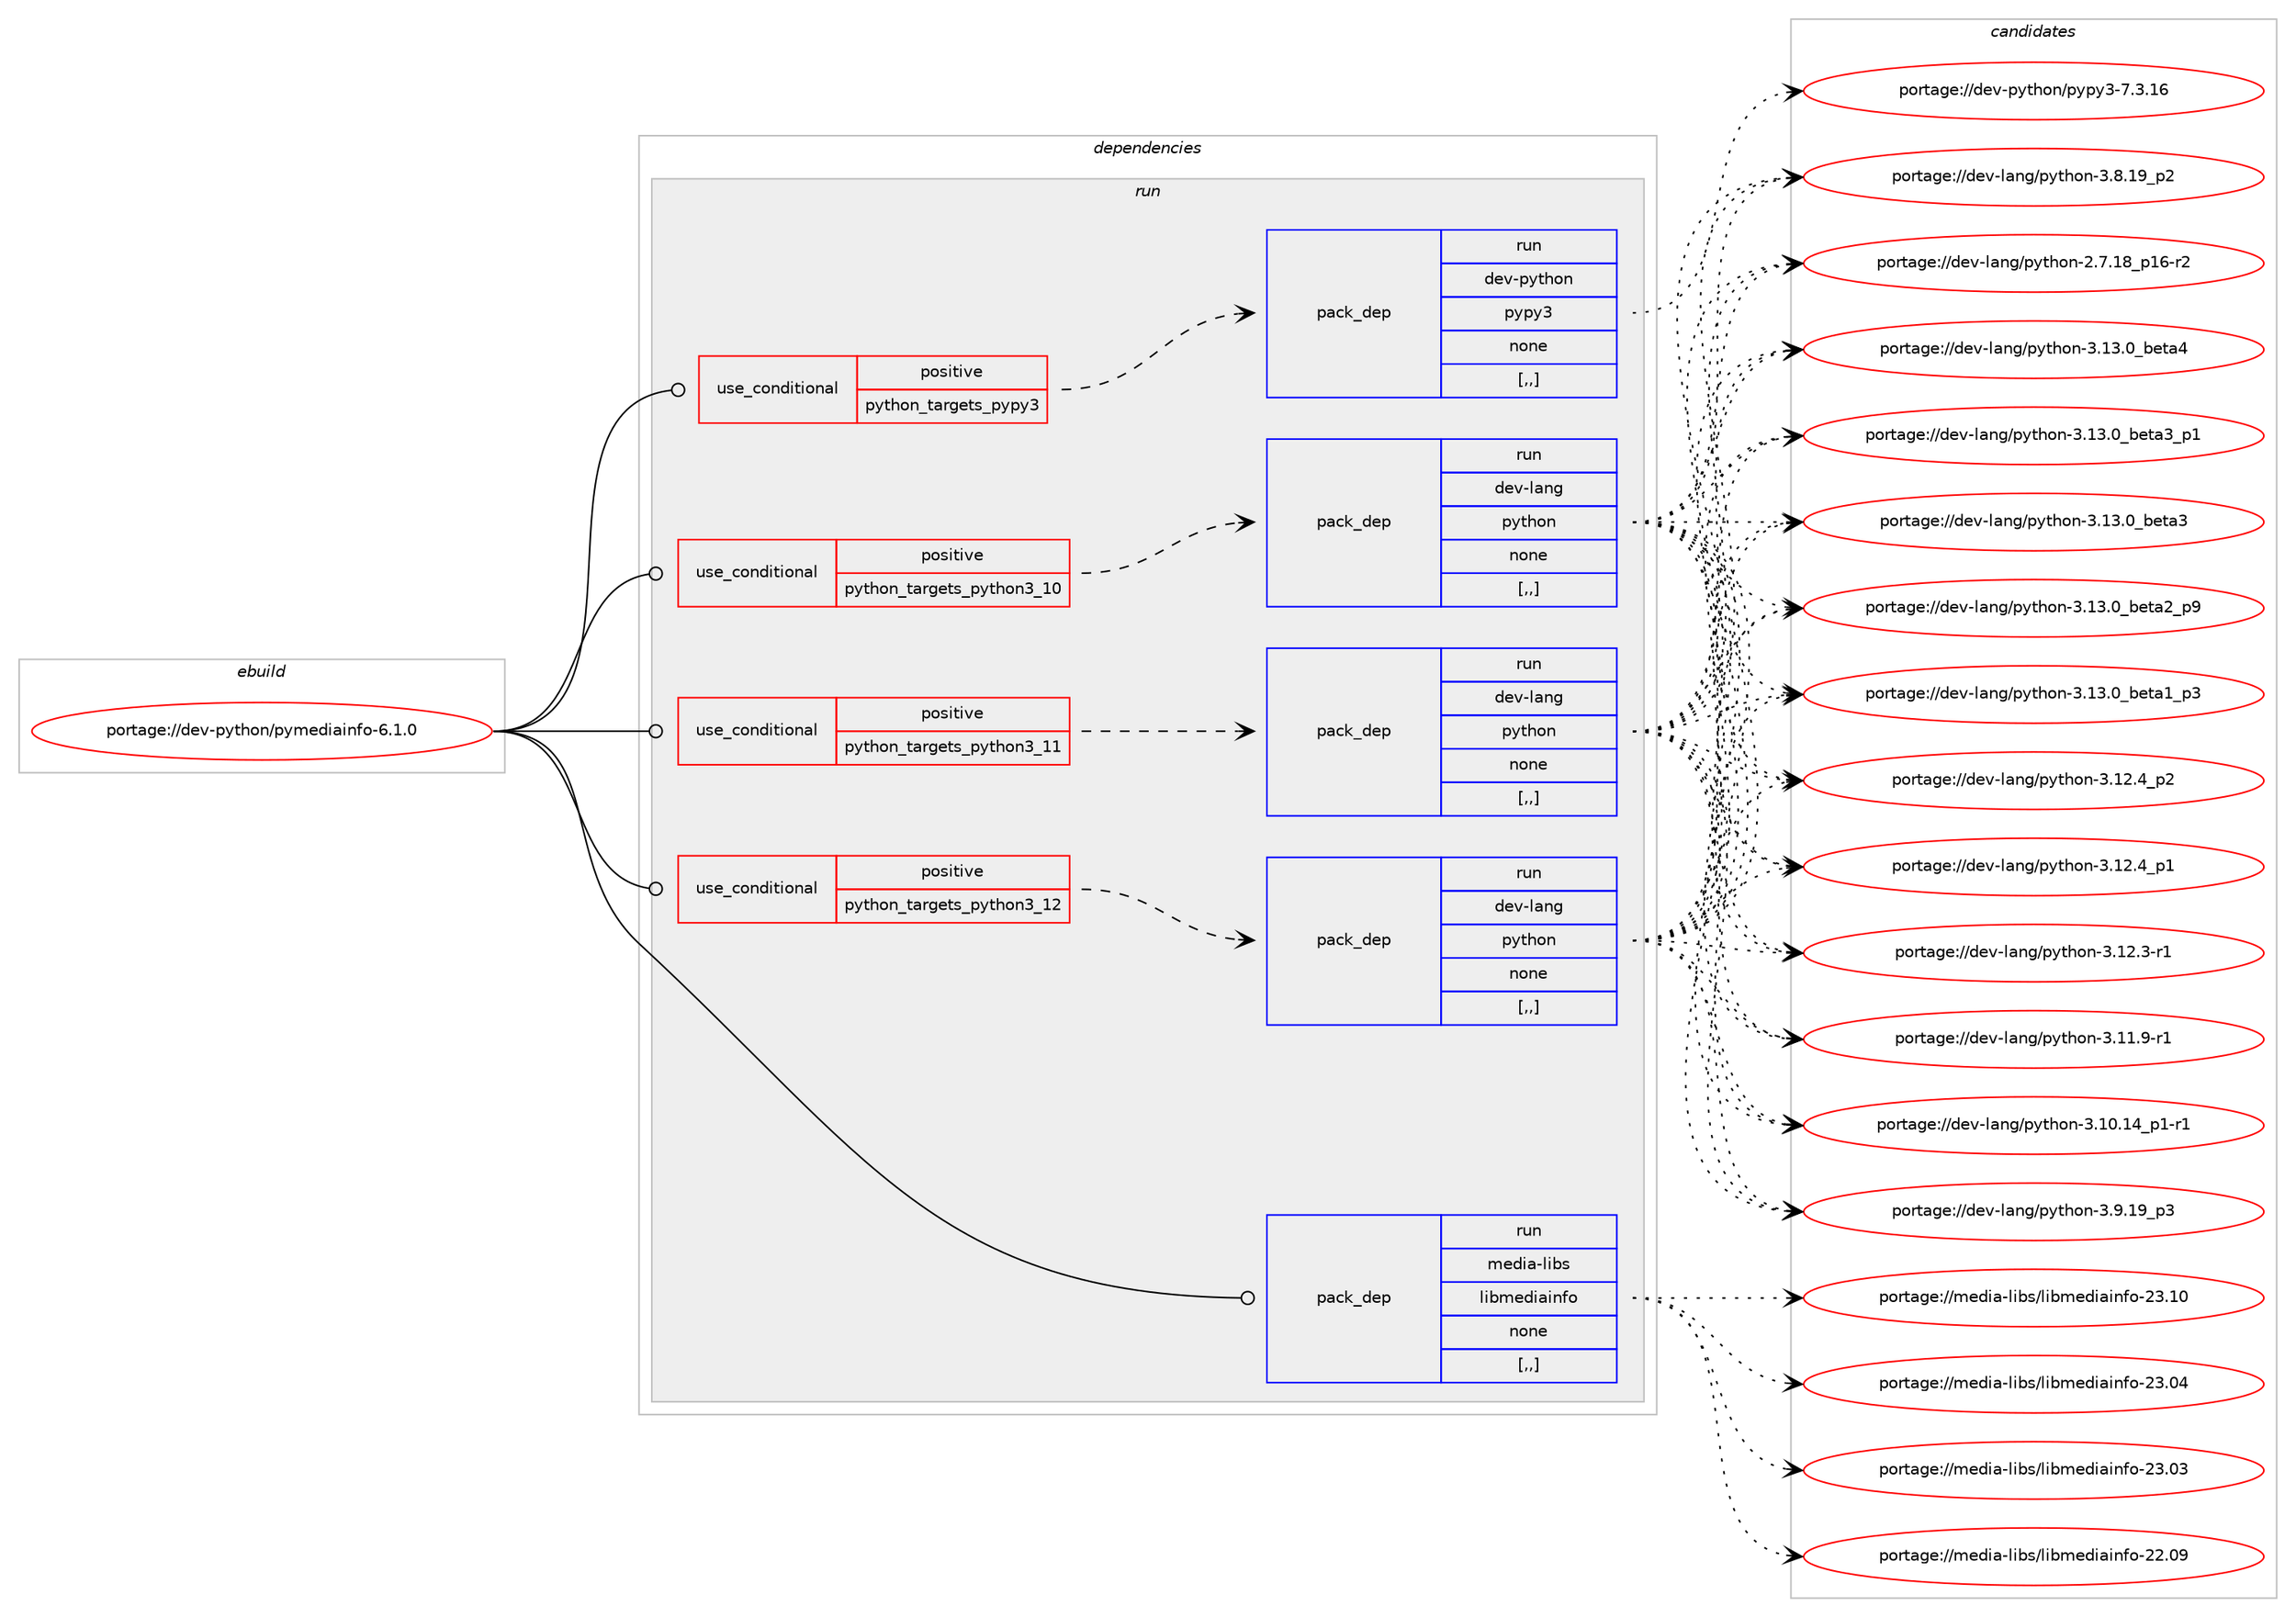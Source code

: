 digraph prolog {

# *************
# Graph options
# *************

newrank=true;
concentrate=true;
compound=true;
graph [rankdir=LR,fontname=Helvetica,fontsize=10,ranksep=1.5];#, ranksep=2.5, nodesep=0.2];
edge  [arrowhead=vee];
node  [fontname=Helvetica,fontsize=10];

# **********
# The ebuild
# **********

subgraph cluster_leftcol {
color=gray;
label=<<i>ebuild</i>>;
id [label="portage://dev-python/pymediainfo-6.1.0", color=red, width=4, href="../dev-python/pymediainfo-6.1.0.svg"];
}

# ****************
# The dependencies
# ****************

subgraph cluster_midcol {
color=gray;
label=<<i>dependencies</i>>;
subgraph cluster_compile {
fillcolor="#eeeeee";
style=filled;
label=<<i>compile</i>>;
}
subgraph cluster_compileandrun {
fillcolor="#eeeeee";
style=filled;
label=<<i>compile and run</i>>;
}
subgraph cluster_run {
fillcolor="#eeeeee";
style=filled;
label=<<i>run</i>>;
subgraph cond37233 {
dependency157478 [label=<<TABLE BORDER="0" CELLBORDER="1" CELLSPACING="0" CELLPADDING="4"><TR><TD ROWSPAN="3" CELLPADDING="10">use_conditional</TD></TR><TR><TD>positive</TD></TR><TR><TD>python_targets_pypy3</TD></TR></TABLE>>, shape=none, color=red];
subgraph pack118988 {
dependency157479 [label=<<TABLE BORDER="0" CELLBORDER="1" CELLSPACING="0" CELLPADDING="4" WIDTH="220"><TR><TD ROWSPAN="6" CELLPADDING="30">pack_dep</TD></TR><TR><TD WIDTH="110">run</TD></TR><TR><TD>dev-python</TD></TR><TR><TD>pypy3</TD></TR><TR><TD>none</TD></TR><TR><TD>[,,]</TD></TR></TABLE>>, shape=none, color=blue];
}
dependency157478:e -> dependency157479:w [weight=20,style="dashed",arrowhead="vee"];
}
id:e -> dependency157478:w [weight=20,style="solid",arrowhead="odot"];
subgraph cond37234 {
dependency157480 [label=<<TABLE BORDER="0" CELLBORDER="1" CELLSPACING="0" CELLPADDING="4"><TR><TD ROWSPAN="3" CELLPADDING="10">use_conditional</TD></TR><TR><TD>positive</TD></TR><TR><TD>python_targets_python3_10</TD></TR></TABLE>>, shape=none, color=red];
subgraph pack118989 {
dependency157481 [label=<<TABLE BORDER="0" CELLBORDER="1" CELLSPACING="0" CELLPADDING="4" WIDTH="220"><TR><TD ROWSPAN="6" CELLPADDING="30">pack_dep</TD></TR><TR><TD WIDTH="110">run</TD></TR><TR><TD>dev-lang</TD></TR><TR><TD>python</TD></TR><TR><TD>none</TD></TR><TR><TD>[,,]</TD></TR></TABLE>>, shape=none, color=blue];
}
dependency157480:e -> dependency157481:w [weight=20,style="dashed",arrowhead="vee"];
}
id:e -> dependency157480:w [weight=20,style="solid",arrowhead="odot"];
subgraph cond37235 {
dependency157482 [label=<<TABLE BORDER="0" CELLBORDER="1" CELLSPACING="0" CELLPADDING="4"><TR><TD ROWSPAN="3" CELLPADDING="10">use_conditional</TD></TR><TR><TD>positive</TD></TR><TR><TD>python_targets_python3_11</TD></TR></TABLE>>, shape=none, color=red];
subgraph pack118990 {
dependency157483 [label=<<TABLE BORDER="0" CELLBORDER="1" CELLSPACING="0" CELLPADDING="4" WIDTH="220"><TR><TD ROWSPAN="6" CELLPADDING="30">pack_dep</TD></TR><TR><TD WIDTH="110">run</TD></TR><TR><TD>dev-lang</TD></TR><TR><TD>python</TD></TR><TR><TD>none</TD></TR><TR><TD>[,,]</TD></TR></TABLE>>, shape=none, color=blue];
}
dependency157482:e -> dependency157483:w [weight=20,style="dashed",arrowhead="vee"];
}
id:e -> dependency157482:w [weight=20,style="solid",arrowhead="odot"];
subgraph cond37236 {
dependency157484 [label=<<TABLE BORDER="0" CELLBORDER="1" CELLSPACING="0" CELLPADDING="4"><TR><TD ROWSPAN="3" CELLPADDING="10">use_conditional</TD></TR><TR><TD>positive</TD></TR><TR><TD>python_targets_python3_12</TD></TR></TABLE>>, shape=none, color=red];
subgraph pack118991 {
dependency157485 [label=<<TABLE BORDER="0" CELLBORDER="1" CELLSPACING="0" CELLPADDING="4" WIDTH="220"><TR><TD ROWSPAN="6" CELLPADDING="30">pack_dep</TD></TR><TR><TD WIDTH="110">run</TD></TR><TR><TD>dev-lang</TD></TR><TR><TD>python</TD></TR><TR><TD>none</TD></TR><TR><TD>[,,]</TD></TR></TABLE>>, shape=none, color=blue];
}
dependency157484:e -> dependency157485:w [weight=20,style="dashed",arrowhead="vee"];
}
id:e -> dependency157484:w [weight=20,style="solid",arrowhead="odot"];
subgraph pack118992 {
dependency157486 [label=<<TABLE BORDER="0" CELLBORDER="1" CELLSPACING="0" CELLPADDING="4" WIDTH="220"><TR><TD ROWSPAN="6" CELLPADDING="30">pack_dep</TD></TR><TR><TD WIDTH="110">run</TD></TR><TR><TD>media-libs</TD></TR><TR><TD>libmediainfo</TD></TR><TR><TD>none</TD></TR><TR><TD>[,,]</TD></TR></TABLE>>, shape=none, color=blue];
}
id:e -> dependency157486:w [weight=20,style="solid",arrowhead="odot"];
}
}

# **************
# The candidates
# **************

subgraph cluster_choices {
rank=same;
color=gray;
label=<<i>candidates</i>>;

subgraph choice118988 {
color=black;
nodesep=1;
choice10010111845112121116104111110471121211121215145554651464954 [label="portage://dev-python/pypy3-7.3.16", color=red, width=4,href="../dev-python/pypy3-7.3.16.svg"];
dependency157479:e -> choice10010111845112121116104111110471121211121215145554651464954:w [style=dotted,weight="100"];
}
subgraph choice118989 {
color=black;
nodesep=1;
choice1001011184510897110103471121211161041111104551464951464895981011169752 [label="portage://dev-lang/python-3.13.0_beta4", color=red, width=4,href="../dev-lang/python-3.13.0_beta4.svg"];
choice10010111845108971101034711212111610411111045514649514648959810111697519511249 [label="portage://dev-lang/python-3.13.0_beta3_p1", color=red, width=4,href="../dev-lang/python-3.13.0_beta3_p1.svg"];
choice1001011184510897110103471121211161041111104551464951464895981011169751 [label="portage://dev-lang/python-3.13.0_beta3", color=red, width=4,href="../dev-lang/python-3.13.0_beta3.svg"];
choice10010111845108971101034711212111610411111045514649514648959810111697509511257 [label="portage://dev-lang/python-3.13.0_beta2_p9", color=red, width=4,href="../dev-lang/python-3.13.0_beta2_p9.svg"];
choice10010111845108971101034711212111610411111045514649514648959810111697499511251 [label="portage://dev-lang/python-3.13.0_beta1_p3", color=red, width=4,href="../dev-lang/python-3.13.0_beta1_p3.svg"];
choice100101118451089711010347112121116104111110455146495046529511250 [label="portage://dev-lang/python-3.12.4_p2", color=red, width=4,href="../dev-lang/python-3.12.4_p2.svg"];
choice100101118451089711010347112121116104111110455146495046529511249 [label="portage://dev-lang/python-3.12.4_p1", color=red, width=4,href="../dev-lang/python-3.12.4_p1.svg"];
choice100101118451089711010347112121116104111110455146495046514511449 [label="portage://dev-lang/python-3.12.3-r1", color=red, width=4,href="../dev-lang/python-3.12.3-r1.svg"];
choice100101118451089711010347112121116104111110455146494946574511449 [label="portage://dev-lang/python-3.11.9-r1", color=red, width=4,href="../dev-lang/python-3.11.9-r1.svg"];
choice100101118451089711010347112121116104111110455146494846495295112494511449 [label="portage://dev-lang/python-3.10.14_p1-r1", color=red, width=4,href="../dev-lang/python-3.10.14_p1-r1.svg"];
choice100101118451089711010347112121116104111110455146574649579511251 [label="portage://dev-lang/python-3.9.19_p3", color=red, width=4,href="../dev-lang/python-3.9.19_p3.svg"];
choice100101118451089711010347112121116104111110455146564649579511250 [label="portage://dev-lang/python-3.8.19_p2", color=red, width=4,href="../dev-lang/python-3.8.19_p2.svg"];
choice100101118451089711010347112121116104111110455046554649569511249544511450 [label="portage://dev-lang/python-2.7.18_p16-r2", color=red, width=4,href="../dev-lang/python-2.7.18_p16-r2.svg"];
dependency157481:e -> choice1001011184510897110103471121211161041111104551464951464895981011169752:w [style=dotted,weight="100"];
dependency157481:e -> choice10010111845108971101034711212111610411111045514649514648959810111697519511249:w [style=dotted,weight="100"];
dependency157481:e -> choice1001011184510897110103471121211161041111104551464951464895981011169751:w [style=dotted,weight="100"];
dependency157481:e -> choice10010111845108971101034711212111610411111045514649514648959810111697509511257:w [style=dotted,weight="100"];
dependency157481:e -> choice10010111845108971101034711212111610411111045514649514648959810111697499511251:w [style=dotted,weight="100"];
dependency157481:e -> choice100101118451089711010347112121116104111110455146495046529511250:w [style=dotted,weight="100"];
dependency157481:e -> choice100101118451089711010347112121116104111110455146495046529511249:w [style=dotted,weight="100"];
dependency157481:e -> choice100101118451089711010347112121116104111110455146495046514511449:w [style=dotted,weight="100"];
dependency157481:e -> choice100101118451089711010347112121116104111110455146494946574511449:w [style=dotted,weight="100"];
dependency157481:e -> choice100101118451089711010347112121116104111110455146494846495295112494511449:w [style=dotted,weight="100"];
dependency157481:e -> choice100101118451089711010347112121116104111110455146574649579511251:w [style=dotted,weight="100"];
dependency157481:e -> choice100101118451089711010347112121116104111110455146564649579511250:w [style=dotted,weight="100"];
dependency157481:e -> choice100101118451089711010347112121116104111110455046554649569511249544511450:w [style=dotted,weight="100"];
}
subgraph choice118990 {
color=black;
nodesep=1;
choice1001011184510897110103471121211161041111104551464951464895981011169752 [label="portage://dev-lang/python-3.13.0_beta4", color=red, width=4,href="../dev-lang/python-3.13.0_beta4.svg"];
choice10010111845108971101034711212111610411111045514649514648959810111697519511249 [label="portage://dev-lang/python-3.13.0_beta3_p1", color=red, width=4,href="../dev-lang/python-3.13.0_beta3_p1.svg"];
choice1001011184510897110103471121211161041111104551464951464895981011169751 [label="portage://dev-lang/python-3.13.0_beta3", color=red, width=4,href="../dev-lang/python-3.13.0_beta3.svg"];
choice10010111845108971101034711212111610411111045514649514648959810111697509511257 [label="portage://dev-lang/python-3.13.0_beta2_p9", color=red, width=4,href="../dev-lang/python-3.13.0_beta2_p9.svg"];
choice10010111845108971101034711212111610411111045514649514648959810111697499511251 [label="portage://dev-lang/python-3.13.0_beta1_p3", color=red, width=4,href="../dev-lang/python-3.13.0_beta1_p3.svg"];
choice100101118451089711010347112121116104111110455146495046529511250 [label="portage://dev-lang/python-3.12.4_p2", color=red, width=4,href="../dev-lang/python-3.12.4_p2.svg"];
choice100101118451089711010347112121116104111110455146495046529511249 [label="portage://dev-lang/python-3.12.4_p1", color=red, width=4,href="../dev-lang/python-3.12.4_p1.svg"];
choice100101118451089711010347112121116104111110455146495046514511449 [label="portage://dev-lang/python-3.12.3-r1", color=red, width=4,href="../dev-lang/python-3.12.3-r1.svg"];
choice100101118451089711010347112121116104111110455146494946574511449 [label="portage://dev-lang/python-3.11.9-r1", color=red, width=4,href="../dev-lang/python-3.11.9-r1.svg"];
choice100101118451089711010347112121116104111110455146494846495295112494511449 [label="portage://dev-lang/python-3.10.14_p1-r1", color=red, width=4,href="../dev-lang/python-3.10.14_p1-r1.svg"];
choice100101118451089711010347112121116104111110455146574649579511251 [label="portage://dev-lang/python-3.9.19_p3", color=red, width=4,href="../dev-lang/python-3.9.19_p3.svg"];
choice100101118451089711010347112121116104111110455146564649579511250 [label="portage://dev-lang/python-3.8.19_p2", color=red, width=4,href="../dev-lang/python-3.8.19_p2.svg"];
choice100101118451089711010347112121116104111110455046554649569511249544511450 [label="portage://dev-lang/python-2.7.18_p16-r2", color=red, width=4,href="../dev-lang/python-2.7.18_p16-r2.svg"];
dependency157483:e -> choice1001011184510897110103471121211161041111104551464951464895981011169752:w [style=dotted,weight="100"];
dependency157483:e -> choice10010111845108971101034711212111610411111045514649514648959810111697519511249:w [style=dotted,weight="100"];
dependency157483:e -> choice1001011184510897110103471121211161041111104551464951464895981011169751:w [style=dotted,weight="100"];
dependency157483:e -> choice10010111845108971101034711212111610411111045514649514648959810111697509511257:w [style=dotted,weight="100"];
dependency157483:e -> choice10010111845108971101034711212111610411111045514649514648959810111697499511251:w [style=dotted,weight="100"];
dependency157483:e -> choice100101118451089711010347112121116104111110455146495046529511250:w [style=dotted,weight="100"];
dependency157483:e -> choice100101118451089711010347112121116104111110455146495046529511249:w [style=dotted,weight="100"];
dependency157483:e -> choice100101118451089711010347112121116104111110455146495046514511449:w [style=dotted,weight="100"];
dependency157483:e -> choice100101118451089711010347112121116104111110455146494946574511449:w [style=dotted,weight="100"];
dependency157483:e -> choice100101118451089711010347112121116104111110455146494846495295112494511449:w [style=dotted,weight="100"];
dependency157483:e -> choice100101118451089711010347112121116104111110455146574649579511251:w [style=dotted,weight="100"];
dependency157483:e -> choice100101118451089711010347112121116104111110455146564649579511250:w [style=dotted,weight="100"];
dependency157483:e -> choice100101118451089711010347112121116104111110455046554649569511249544511450:w [style=dotted,weight="100"];
}
subgraph choice118991 {
color=black;
nodesep=1;
choice1001011184510897110103471121211161041111104551464951464895981011169752 [label="portage://dev-lang/python-3.13.0_beta4", color=red, width=4,href="../dev-lang/python-3.13.0_beta4.svg"];
choice10010111845108971101034711212111610411111045514649514648959810111697519511249 [label="portage://dev-lang/python-3.13.0_beta3_p1", color=red, width=4,href="../dev-lang/python-3.13.0_beta3_p1.svg"];
choice1001011184510897110103471121211161041111104551464951464895981011169751 [label="portage://dev-lang/python-3.13.0_beta3", color=red, width=4,href="../dev-lang/python-3.13.0_beta3.svg"];
choice10010111845108971101034711212111610411111045514649514648959810111697509511257 [label="portage://dev-lang/python-3.13.0_beta2_p9", color=red, width=4,href="../dev-lang/python-3.13.0_beta2_p9.svg"];
choice10010111845108971101034711212111610411111045514649514648959810111697499511251 [label="portage://dev-lang/python-3.13.0_beta1_p3", color=red, width=4,href="../dev-lang/python-3.13.0_beta1_p3.svg"];
choice100101118451089711010347112121116104111110455146495046529511250 [label="portage://dev-lang/python-3.12.4_p2", color=red, width=4,href="../dev-lang/python-3.12.4_p2.svg"];
choice100101118451089711010347112121116104111110455146495046529511249 [label="portage://dev-lang/python-3.12.4_p1", color=red, width=4,href="../dev-lang/python-3.12.4_p1.svg"];
choice100101118451089711010347112121116104111110455146495046514511449 [label="portage://dev-lang/python-3.12.3-r1", color=red, width=4,href="../dev-lang/python-3.12.3-r1.svg"];
choice100101118451089711010347112121116104111110455146494946574511449 [label="portage://dev-lang/python-3.11.9-r1", color=red, width=4,href="../dev-lang/python-3.11.9-r1.svg"];
choice100101118451089711010347112121116104111110455146494846495295112494511449 [label="portage://dev-lang/python-3.10.14_p1-r1", color=red, width=4,href="../dev-lang/python-3.10.14_p1-r1.svg"];
choice100101118451089711010347112121116104111110455146574649579511251 [label="portage://dev-lang/python-3.9.19_p3", color=red, width=4,href="../dev-lang/python-3.9.19_p3.svg"];
choice100101118451089711010347112121116104111110455146564649579511250 [label="portage://dev-lang/python-3.8.19_p2", color=red, width=4,href="../dev-lang/python-3.8.19_p2.svg"];
choice100101118451089711010347112121116104111110455046554649569511249544511450 [label="portage://dev-lang/python-2.7.18_p16-r2", color=red, width=4,href="../dev-lang/python-2.7.18_p16-r2.svg"];
dependency157485:e -> choice1001011184510897110103471121211161041111104551464951464895981011169752:w [style=dotted,weight="100"];
dependency157485:e -> choice10010111845108971101034711212111610411111045514649514648959810111697519511249:w [style=dotted,weight="100"];
dependency157485:e -> choice1001011184510897110103471121211161041111104551464951464895981011169751:w [style=dotted,weight="100"];
dependency157485:e -> choice10010111845108971101034711212111610411111045514649514648959810111697509511257:w [style=dotted,weight="100"];
dependency157485:e -> choice10010111845108971101034711212111610411111045514649514648959810111697499511251:w [style=dotted,weight="100"];
dependency157485:e -> choice100101118451089711010347112121116104111110455146495046529511250:w [style=dotted,weight="100"];
dependency157485:e -> choice100101118451089711010347112121116104111110455146495046529511249:w [style=dotted,weight="100"];
dependency157485:e -> choice100101118451089711010347112121116104111110455146495046514511449:w [style=dotted,weight="100"];
dependency157485:e -> choice100101118451089711010347112121116104111110455146494946574511449:w [style=dotted,weight="100"];
dependency157485:e -> choice100101118451089711010347112121116104111110455146494846495295112494511449:w [style=dotted,weight="100"];
dependency157485:e -> choice100101118451089711010347112121116104111110455146574649579511251:w [style=dotted,weight="100"];
dependency157485:e -> choice100101118451089711010347112121116104111110455146564649579511250:w [style=dotted,weight="100"];
dependency157485:e -> choice100101118451089711010347112121116104111110455046554649569511249544511450:w [style=dotted,weight="100"];
}
subgraph choice118992 {
color=black;
nodesep=1;
choice109101100105974510810598115471081059810910110010597105110102111455051464948 [label="portage://media-libs/libmediainfo-23.10", color=red, width=4,href="../media-libs/libmediainfo-23.10.svg"];
choice109101100105974510810598115471081059810910110010597105110102111455051464852 [label="portage://media-libs/libmediainfo-23.04", color=red, width=4,href="../media-libs/libmediainfo-23.04.svg"];
choice109101100105974510810598115471081059810910110010597105110102111455051464851 [label="portage://media-libs/libmediainfo-23.03", color=red, width=4,href="../media-libs/libmediainfo-23.03.svg"];
choice109101100105974510810598115471081059810910110010597105110102111455050464857 [label="portage://media-libs/libmediainfo-22.09", color=red, width=4,href="../media-libs/libmediainfo-22.09.svg"];
dependency157486:e -> choice109101100105974510810598115471081059810910110010597105110102111455051464948:w [style=dotted,weight="100"];
dependency157486:e -> choice109101100105974510810598115471081059810910110010597105110102111455051464852:w [style=dotted,weight="100"];
dependency157486:e -> choice109101100105974510810598115471081059810910110010597105110102111455051464851:w [style=dotted,weight="100"];
dependency157486:e -> choice109101100105974510810598115471081059810910110010597105110102111455050464857:w [style=dotted,weight="100"];
}
}

}

